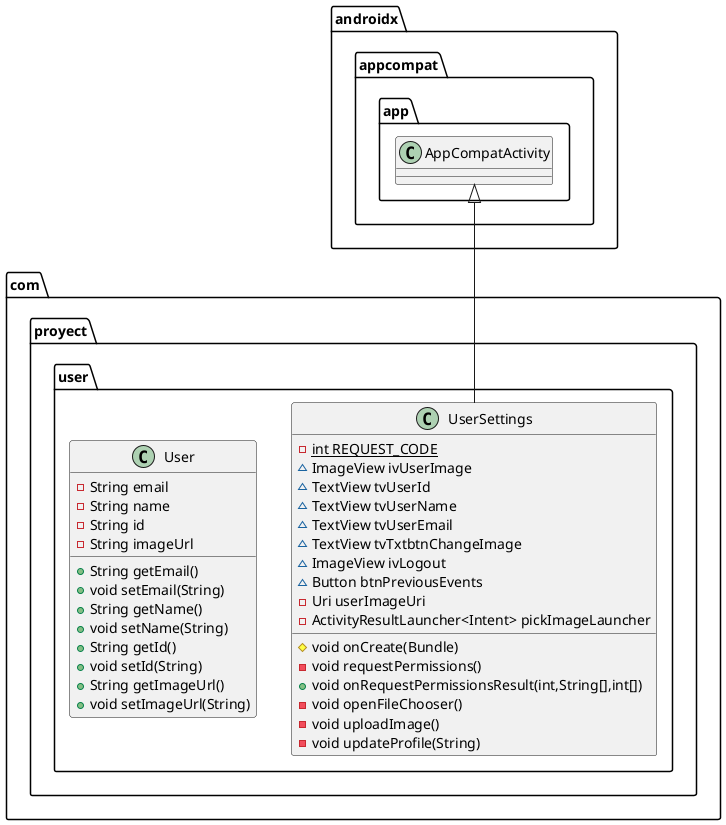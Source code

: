 @startuml
class com.proyect.user.UserSettings {
- {static} int REQUEST_CODE
~ ImageView ivUserImage
~ TextView tvUserId
~ TextView tvUserName
~ TextView tvUserEmail
~ TextView tvTxtbtnChangeImage
~ ImageView ivLogout
~ Button btnPreviousEvents
- Uri userImageUri
- ActivityResultLauncher<Intent> pickImageLauncher
# void onCreate(Bundle)
- void requestPermissions()
+ void onRequestPermissionsResult(int,String[],int[])
- void openFileChooser()
- void uploadImage()
- void updateProfile(String)
}


class com.proyect.user.User {
- String email
- String name
- String id
- String imageUrl
+ String getEmail()
+ void setEmail(String)
+ String getName()
+ void setName(String)
+ String getId()
+ void setId(String)
+ String getImageUrl()
+ void setImageUrl(String)
}




androidx.appcompat.app.AppCompatActivity <|-- com.proyect.user.UserSettings
@enduml
